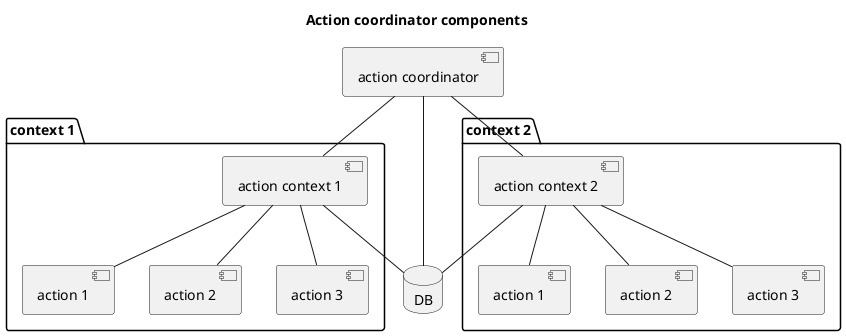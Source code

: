 @startuml

title Action coordinator components

database DB as db

[action coordinator] as coordinator

package "context 1" {
    [action context 1] as context1
    [action 1] as action1
    [action 2] as action2
    [action 3] as action3
}

package "context 2" {
    [action context 2] as context2
    [action 1] as action4
    [action 2] as action5
    [action 3] as action6
}

coordinator -- context1
coordinator -- context2

context1 -- action1
context1 -- action2
context1 -- action3

context2 -- action4
context2 -- action5
context2 -- action6

coordinator -- db
context1 -- db
context2 -- db

@enduml
